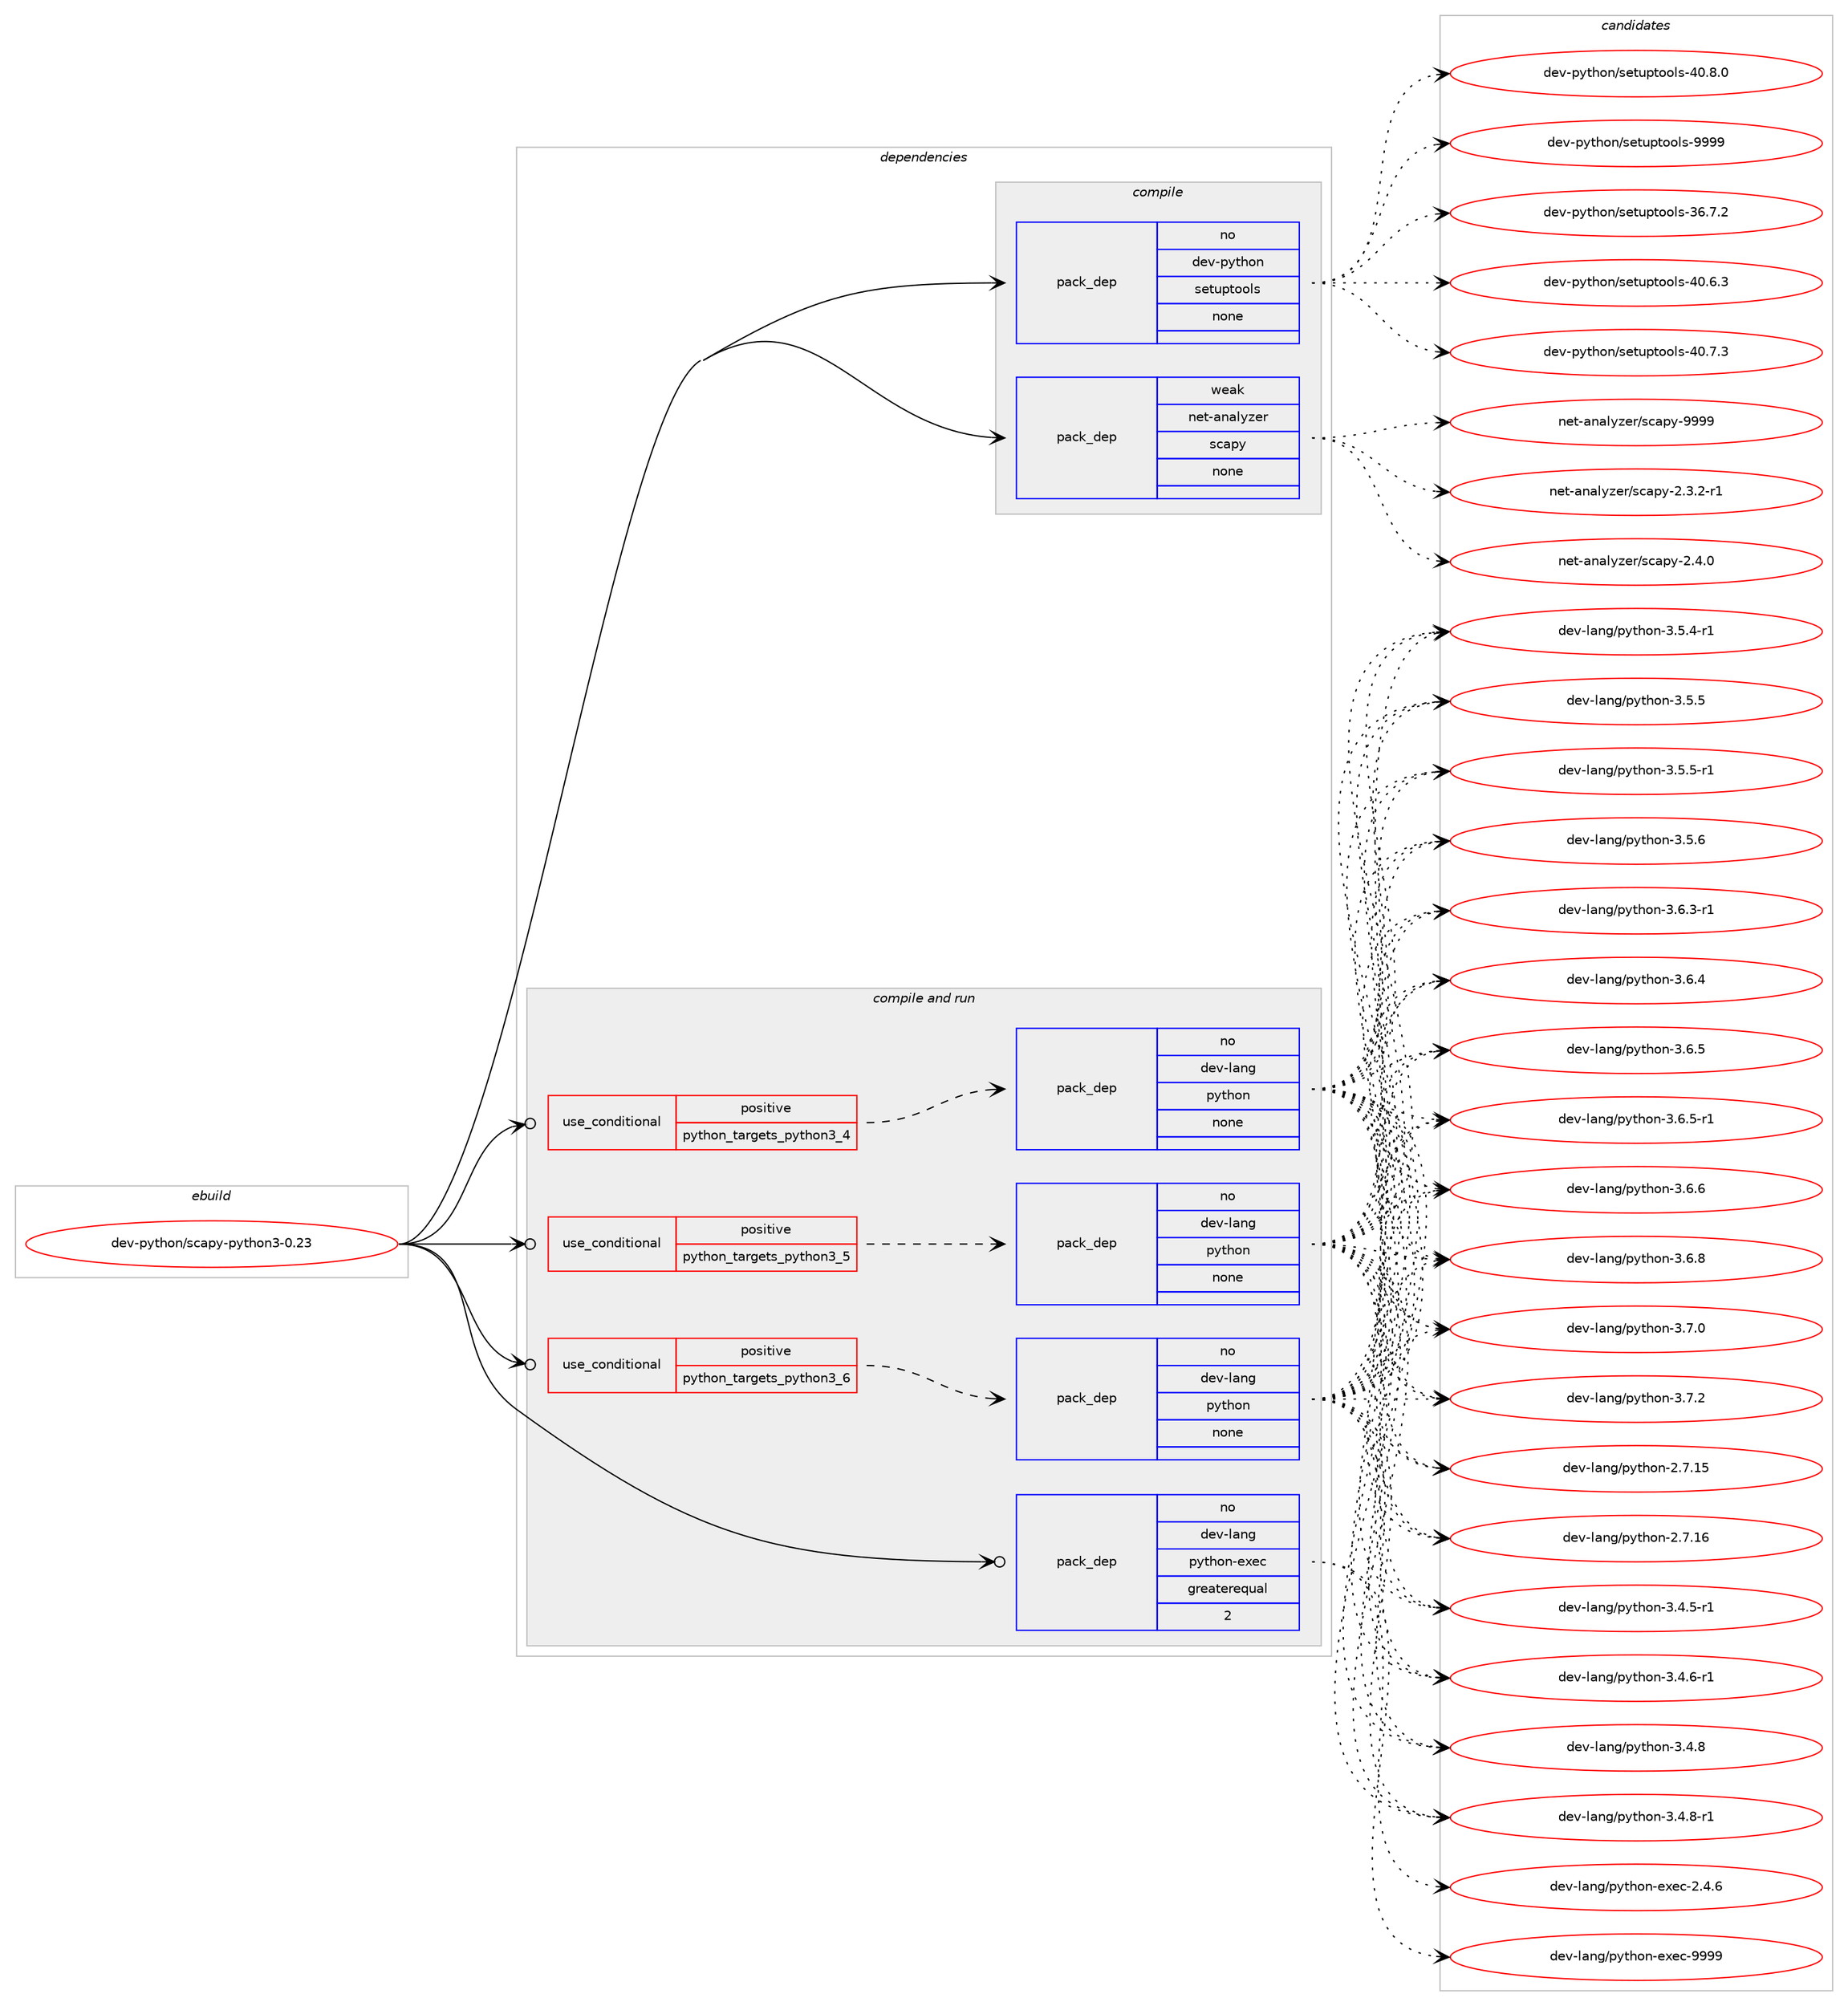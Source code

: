 digraph prolog {

# *************
# Graph options
# *************

newrank=true;
concentrate=true;
compound=true;
graph [rankdir=LR,fontname=Helvetica,fontsize=10,ranksep=1.5];#, ranksep=2.5, nodesep=0.2];
edge  [arrowhead=vee];
node  [fontname=Helvetica,fontsize=10];

# **********
# The ebuild
# **********

subgraph cluster_leftcol {
color=gray;
rank=same;
label=<<i>ebuild</i>>;
id [label="dev-python/scapy-python3-0.23", color=red, width=4, href="../dev-python/scapy-python3-0.23.svg"];
}

# ****************
# The dependencies
# ****************

subgraph cluster_midcol {
color=gray;
label=<<i>dependencies</i>>;
subgraph cluster_compile {
fillcolor="#eeeeee";
style=filled;
label=<<i>compile</i>>;
subgraph pack1032635 {
dependency1440248 [label=<<TABLE BORDER="0" CELLBORDER="1" CELLSPACING="0" CELLPADDING="4" WIDTH="220"><TR><TD ROWSPAN="6" CELLPADDING="30">pack_dep</TD></TR><TR><TD WIDTH="110">no</TD></TR><TR><TD>dev-python</TD></TR><TR><TD>setuptools</TD></TR><TR><TD>none</TD></TR><TR><TD></TD></TR></TABLE>>, shape=none, color=blue];
}
id:e -> dependency1440248:w [weight=20,style="solid",arrowhead="vee"];
subgraph pack1032636 {
dependency1440249 [label=<<TABLE BORDER="0" CELLBORDER="1" CELLSPACING="0" CELLPADDING="4" WIDTH="220"><TR><TD ROWSPAN="6" CELLPADDING="30">pack_dep</TD></TR><TR><TD WIDTH="110">weak</TD></TR><TR><TD>net-analyzer</TD></TR><TR><TD>scapy</TD></TR><TR><TD>none</TD></TR><TR><TD></TD></TR></TABLE>>, shape=none, color=blue];
}
id:e -> dependency1440249:w [weight=20,style="solid",arrowhead="vee"];
}
subgraph cluster_compileandrun {
fillcolor="#eeeeee";
style=filled;
label=<<i>compile and run</i>>;
subgraph cond384251 {
dependency1440250 [label=<<TABLE BORDER="0" CELLBORDER="1" CELLSPACING="0" CELLPADDING="4"><TR><TD ROWSPAN="3" CELLPADDING="10">use_conditional</TD></TR><TR><TD>positive</TD></TR><TR><TD>python_targets_python3_4</TD></TR></TABLE>>, shape=none, color=red];
subgraph pack1032637 {
dependency1440251 [label=<<TABLE BORDER="0" CELLBORDER="1" CELLSPACING="0" CELLPADDING="4" WIDTH="220"><TR><TD ROWSPAN="6" CELLPADDING="30">pack_dep</TD></TR><TR><TD WIDTH="110">no</TD></TR><TR><TD>dev-lang</TD></TR><TR><TD>python</TD></TR><TR><TD>none</TD></TR><TR><TD></TD></TR></TABLE>>, shape=none, color=blue];
}
dependency1440250:e -> dependency1440251:w [weight=20,style="dashed",arrowhead="vee"];
}
id:e -> dependency1440250:w [weight=20,style="solid",arrowhead="odotvee"];
subgraph cond384252 {
dependency1440252 [label=<<TABLE BORDER="0" CELLBORDER="1" CELLSPACING="0" CELLPADDING="4"><TR><TD ROWSPAN="3" CELLPADDING="10">use_conditional</TD></TR><TR><TD>positive</TD></TR><TR><TD>python_targets_python3_5</TD></TR></TABLE>>, shape=none, color=red];
subgraph pack1032638 {
dependency1440253 [label=<<TABLE BORDER="0" CELLBORDER="1" CELLSPACING="0" CELLPADDING="4" WIDTH="220"><TR><TD ROWSPAN="6" CELLPADDING="30">pack_dep</TD></TR><TR><TD WIDTH="110">no</TD></TR><TR><TD>dev-lang</TD></TR><TR><TD>python</TD></TR><TR><TD>none</TD></TR><TR><TD></TD></TR></TABLE>>, shape=none, color=blue];
}
dependency1440252:e -> dependency1440253:w [weight=20,style="dashed",arrowhead="vee"];
}
id:e -> dependency1440252:w [weight=20,style="solid",arrowhead="odotvee"];
subgraph cond384253 {
dependency1440254 [label=<<TABLE BORDER="0" CELLBORDER="1" CELLSPACING="0" CELLPADDING="4"><TR><TD ROWSPAN="3" CELLPADDING="10">use_conditional</TD></TR><TR><TD>positive</TD></TR><TR><TD>python_targets_python3_6</TD></TR></TABLE>>, shape=none, color=red];
subgraph pack1032639 {
dependency1440255 [label=<<TABLE BORDER="0" CELLBORDER="1" CELLSPACING="0" CELLPADDING="4" WIDTH="220"><TR><TD ROWSPAN="6" CELLPADDING="30">pack_dep</TD></TR><TR><TD WIDTH="110">no</TD></TR><TR><TD>dev-lang</TD></TR><TR><TD>python</TD></TR><TR><TD>none</TD></TR><TR><TD></TD></TR></TABLE>>, shape=none, color=blue];
}
dependency1440254:e -> dependency1440255:w [weight=20,style="dashed",arrowhead="vee"];
}
id:e -> dependency1440254:w [weight=20,style="solid",arrowhead="odotvee"];
subgraph pack1032640 {
dependency1440256 [label=<<TABLE BORDER="0" CELLBORDER="1" CELLSPACING="0" CELLPADDING="4" WIDTH="220"><TR><TD ROWSPAN="6" CELLPADDING="30">pack_dep</TD></TR><TR><TD WIDTH="110">no</TD></TR><TR><TD>dev-lang</TD></TR><TR><TD>python-exec</TD></TR><TR><TD>greaterequal</TD></TR><TR><TD>2</TD></TR></TABLE>>, shape=none, color=blue];
}
id:e -> dependency1440256:w [weight=20,style="solid",arrowhead="odotvee"];
}
subgraph cluster_run {
fillcolor="#eeeeee";
style=filled;
label=<<i>run</i>>;
}
}

# **************
# The candidates
# **************

subgraph cluster_choices {
rank=same;
color=gray;
label=<<i>candidates</i>>;

subgraph choice1032635 {
color=black;
nodesep=1;
choice100101118451121211161041111104711510111611711211611111110811545515446554650 [label="dev-python/setuptools-36.7.2", color=red, width=4,href="../dev-python/setuptools-36.7.2.svg"];
choice100101118451121211161041111104711510111611711211611111110811545524846544651 [label="dev-python/setuptools-40.6.3", color=red, width=4,href="../dev-python/setuptools-40.6.3.svg"];
choice100101118451121211161041111104711510111611711211611111110811545524846554651 [label="dev-python/setuptools-40.7.3", color=red, width=4,href="../dev-python/setuptools-40.7.3.svg"];
choice100101118451121211161041111104711510111611711211611111110811545524846564648 [label="dev-python/setuptools-40.8.0", color=red, width=4,href="../dev-python/setuptools-40.8.0.svg"];
choice10010111845112121116104111110471151011161171121161111111081154557575757 [label="dev-python/setuptools-9999", color=red, width=4,href="../dev-python/setuptools-9999.svg"];
dependency1440248:e -> choice100101118451121211161041111104711510111611711211611111110811545515446554650:w [style=dotted,weight="100"];
dependency1440248:e -> choice100101118451121211161041111104711510111611711211611111110811545524846544651:w [style=dotted,weight="100"];
dependency1440248:e -> choice100101118451121211161041111104711510111611711211611111110811545524846554651:w [style=dotted,weight="100"];
dependency1440248:e -> choice100101118451121211161041111104711510111611711211611111110811545524846564648:w [style=dotted,weight="100"];
dependency1440248:e -> choice10010111845112121116104111110471151011161171121161111111081154557575757:w [style=dotted,weight="100"];
}
subgraph choice1032636 {
color=black;
nodesep=1;
choice1101011164597110971081211221011144711599971121214550465146504511449 [label="net-analyzer/scapy-2.3.2-r1", color=red, width=4,href="../net-analyzer/scapy-2.3.2-r1.svg"];
choice110101116459711097108121122101114471159997112121455046524648 [label="net-analyzer/scapy-2.4.0", color=red, width=4,href="../net-analyzer/scapy-2.4.0.svg"];
choice1101011164597110971081211221011144711599971121214557575757 [label="net-analyzer/scapy-9999", color=red, width=4,href="../net-analyzer/scapy-9999.svg"];
dependency1440249:e -> choice1101011164597110971081211221011144711599971121214550465146504511449:w [style=dotted,weight="100"];
dependency1440249:e -> choice110101116459711097108121122101114471159997112121455046524648:w [style=dotted,weight="100"];
dependency1440249:e -> choice1101011164597110971081211221011144711599971121214557575757:w [style=dotted,weight="100"];
}
subgraph choice1032637 {
color=black;
nodesep=1;
choice10010111845108971101034711212111610411111045504655464953 [label="dev-lang/python-2.7.15", color=red, width=4,href="../dev-lang/python-2.7.15.svg"];
choice10010111845108971101034711212111610411111045504655464954 [label="dev-lang/python-2.7.16", color=red, width=4,href="../dev-lang/python-2.7.16.svg"];
choice1001011184510897110103471121211161041111104551465246534511449 [label="dev-lang/python-3.4.5-r1", color=red, width=4,href="../dev-lang/python-3.4.5-r1.svg"];
choice1001011184510897110103471121211161041111104551465246544511449 [label="dev-lang/python-3.4.6-r1", color=red, width=4,href="../dev-lang/python-3.4.6-r1.svg"];
choice100101118451089711010347112121116104111110455146524656 [label="dev-lang/python-3.4.8", color=red, width=4,href="../dev-lang/python-3.4.8.svg"];
choice1001011184510897110103471121211161041111104551465246564511449 [label="dev-lang/python-3.4.8-r1", color=red, width=4,href="../dev-lang/python-3.4.8-r1.svg"];
choice1001011184510897110103471121211161041111104551465346524511449 [label="dev-lang/python-3.5.4-r1", color=red, width=4,href="../dev-lang/python-3.5.4-r1.svg"];
choice100101118451089711010347112121116104111110455146534653 [label="dev-lang/python-3.5.5", color=red, width=4,href="../dev-lang/python-3.5.5.svg"];
choice1001011184510897110103471121211161041111104551465346534511449 [label="dev-lang/python-3.5.5-r1", color=red, width=4,href="../dev-lang/python-3.5.5-r1.svg"];
choice100101118451089711010347112121116104111110455146534654 [label="dev-lang/python-3.5.6", color=red, width=4,href="../dev-lang/python-3.5.6.svg"];
choice1001011184510897110103471121211161041111104551465446514511449 [label="dev-lang/python-3.6.3-r1", color=red, width=4,href="../dev-lang/python-3.6.3-r1.svg"];
choice100101118451089711010347112121116104111110455146544652 [label="dev-lang/python-3.6.4", color=red, width=4,href="../dev-lang/python-3.6.4.svg"];
choice100101118451089711010347112121116104111110455146544653 [label="dev-lang/python-3.6.5", color=red, width=4,href="../dev-lang/python-3.6.5.svg"];
choice1001011184510897110103471121211161041111104551465446534511449 [label="dev-lang/python-3.6.5-r1", color=red, width=4,href="../dev-lang/python-3.6.5-r1.svg"];
choice100101118451089711010347112121116104111110455146544654 [label="dev-lang/python-3.6.6", color=red, width=4,href="../dev-lang/python-3.6.6.svg"];
choice100101118451089711010347112121116104111110455146544656 [label="dev-lang/python-3.6.8", color=red, width=4,href="../dev-lang/python-3.6.8.svg"];
choice100101118451089711010347112121116104111110455146554648 [label="dev-lang/python-3.7.0", color=red, width=4,href="../dev-lang/python-3.7.0.svg"];
choice100101118451089711010347112121116104111110455146554650 [label="dev-lang/python-3.7.2", color=red, width=4,href="../dev-lang/python-3.7.2.svg"];
dependency1440251:e -> choice10010111845108971101034711212111610411111045504655464953:w [style=dotted,weight="100"];
dependency1440251:e -> choice10010111845108971101034711212111610411111045504655464954:w [style=dotted,weight="100"];
dependency1440251:e -> choice1001011184510897110103471121211161041111104551465246534511449:w [style=dotted,weight="100"];
dependency1440251:e -> choice1001011184510897110103471121211161041111104551465246544511449:w [style=dotted,weight="100"];
dependency1440251:e -> choice100101118451089711010347112121116104111110455146524656:w [style=dotted,weight="100"];
dependency1440251:e -> choice1001011184510897110103471121211161041111104551465246564511449:w [style=dotted,weight="100"];
dependency1440251:e -> choice1001011184510897110103471121211161041111104551465346524511449:w [style=dotted,weight="100"];
dependency1440251:e -> choice100101118451089711010347112121116104111110455146534653:w [style=dotted,weight="100"];
dependency1440251:e -> choice1001011184510897110103471121211161041111104551465346534511449:w [style=dotted,weight="100"];
dependency1440251:e -> choice100101118451089711010347112121116104111110455146534654:w [style=dotted,weight="100"];
dependency1440251:e -> choice1001011184510897110103471121211161041111104551465446514511449:w [style=dotted,weight="100"];
dependency1440251:e -> choice100101118451089711010347112121116104111110455146544652:w [style=dotted,weight="100"];
dependency1440251:e -> choice100101118451089711010347112121116104111110455146544653:w [style=dotted,weight="100"];
dependency1440251:e -> choice1001011184510897110103471121211161041111104551465446534511449:w [style=dotted,weight="100"];
dependency1440251:e -> choice100101118451089711010347112121116104111110455146544654:w [style=dotted,weight="100"];
dependency1440251:e -> choice100101118451089711010347112121116104111110455146544656:w [style=dotted,weight="100"];
dependency1440251:e -> choice100101118451089711010347112121116104111110455146554648:w [style=dotted,weight="100"];
dependency1440251:e -> choice100101118451089711010347112121116104111110455146554650:w [style=dotted,weight="100"];
}
subgraph choice1032638 {
color=black;
nodesep=1;
choice10010111845108971101034711212111610411111045504655464953 [label="dev-lang/python-2.7.15", color=red, width=4,href="../dev-lang/python-2.7.15.svg"];
choice10010111845108971101034711212111610411111045504655464954 [label="dev-lang/python-2.7.16", color=red, width=4,href="../dev-lang/python-2.7.16.svg"];
choice1001011184510897110103471121211161041111104551465246534511449 [label="dev-lang/python-3.4.5-r1", color=red, width=4,href="../dev-lang/python-3.4.5-r1.svg"];
choice1001011184510897110103471121211161041111104551465246544511449 [label="dev-lang/python-3.4.6-r1", color=red, width=4,href="../dev-lang/python-3.4.6-r1.svg"];
choice100101118451089711010347112121116104111110455146524656 [label="dev-lang/python-3.4.8", color=red, width=4,href="../dev-lang/python-3.4.8.svg"];
choice1001011184510897110103471121211161041111104551465246564511449 [label="dev-lang/python-3.4.8-r1", color=red, width=4,href="../dev-lang/python-3.4.8-r1.svg"];
choice1001011184510897110103471121211161041111104551465346524511449 [label="dev-lang/python-3.5.4-r1", color=red, width=4,href="../dev-lang/python-3.5.4-r1.svg"];
choice100101118451089711010347112121116104111110455146534653 [label="dev-lang/python-3.5.5", color=red, width=4,href="../dev-lang/python-3.5.5.svg"];
choice1001011184510897110103471121211161041111104551465346534511449 [label="dev-lang/python-3.5.5-r1", color=red, width=4,href="../dev-lang/python-3.5.5-r1.svg"];
choice100101118451089711010347112121116104111110455146534654 [label="dev-lang/python-3.5.6", color=red, width=4,href="../dev-lang/python-3.5.6.svg"];
choice1001011184510897110103471121211161041111104551465446514511449 [label="dev-lang/python-3.6.3-r1", color=red, width=4,href="../dev-lang/python-3.6.3-r1.svg"];
choice100101118451089711010347112121116104111110455146544652 [label="dev-lang/python-3.6.4", color=red, width=4,href="../dev-lang/python-3.6.4.svg"];
choice100101118451089711010347112121116104111110455146544653 [label="dev-lang/python-3.6.5", color=red, width=4,href="../dev-lang/python-3.6.5.svg"];
choice1001011184510897110103471121211161041111104551465446534511449 [label="dev-lang/python-3.6.5-r1", color=red, width=4,href="../dev-lang/python-3.6.5-r1.svg"];
choice100101118451089711010347112121116104111110455146544654 [label="dev-lang/python-3.6.6", color=red, width=4,href="../dev-lang/python-3.6.6.svg"];
choice100101118451089711010347112121116104111110455146544656 [label="dev-lang/python-3.6.8", color=red, width=4,href="../dev-lang/python-3.6.8.svg"];
choice100101118451089711010347112121116104111110455146554648 [label="dev-lang/python-3.7.0", color=red, width=4,href="../dev-lang/python-3.7.0.svg"];
choice100101118451089711010347112121116104111110455146554650 [label="dev-lang/python-3.7.2", color=red, width=4,href="../dev-lang/python-3.7.2.svg"];
dependency1440253:e -> choice10010111845108971101034711212111610411111045504655464953:w [style=dotted,weight="100"];
dependency1440253:e -> choice10010111845108971101034711212111610411111045504655464954:w [style=dotted,weight="100"];
dependency1440253:e -> choice1001011184510897110103471121211161041111104551465246534511449:w [style=dotted,weight="100"];
dependency1440253:e -> choice1001011184510897110103471121211161041111104551465246544511449:w [style=dotted,weight="100"];
dependency1440253:e -> choice100101118451089711010347112121116104111110455146524656:w [style=dotted,weight="100"];
dependency1440253:e -> choice1001011184510897110103471121211161041111104551465246564511449:w [style=dotted,weight="100"];
dependency1440253:e -> choice1001011184510897110103471121211161041111104551465346524511449:w [style=dotted,weight="100"];
dependency1440253:e -> choice100101118451089711010347112121116104111110455146534653:w [style=dotted,weight="100"];
dependency1440253:e -> choice1001011184510897110103471121211161041111104551465346534511449:w [style=dotted,weight="100"];
dependency1440253:e -> choice100101118451089711010347112121116104111110455146534654:w [style=dotted,weight="100"];
dependency1440253:e -> choice1001011184510897110103471121211161041111104551465446514511449:w [style=dotted,weight="100"];
dependency1440253:e -> choice100101118451089711010347112121116104111110455146544652:w [style=dotted,weight="100"];
dependency1440253:e -> choice100101118451089711010347112121116104111110455146544653:w [style=dotted,weight="100"];
dependency1440253:e -> choice1001011184510897110103471121211161041111104551465446534511449:w [style=dotted,weight="100"];
dependency1440253:e -> choice100101118451089711010347112121116104111110455146544654:w [style=dotted,weight="100"];
dependency1440253:e -> choice100101118451089711010347112121116104111110455146544656:w [style=dotted,weight="100"];
dependency1440253:e -> choice100101118451089711010347112121116104111110455146554648:w [style=dotted,weight="100"];
dependency1440253:e -> choice100101118451089711010347112121116104111110455146554650:w [style=dotted,weight="100"];
}
subgraph choice1032639 {
color=black;
nodesep=1;
choice10010111845108971101034711212111610411111045504655464953 [label="dev-lang/python-2.7.15", color=red, width=4,href="../dev-lang/python-2.7.15.svg"];
choice10010111845108971101034711212111610411111045504655464954 [label="dev-lang/python-2.7.16", color=red, width=4,href="../dev-lang/python-2.7.16.svg"];
choice1001011184510897110103471121211161041111104551465246534511449 [label="dev-lang/python-3.4.5-r1", color=red, width=4,href="../dev-lang/python-3.4.5-r1.svg"];
choice1001011184510897110103471121211161041111104551465246544511449 [label="dev-lang/python-3.4.6-r1", color=red, width=4,href="../dev-lang/python-3.4.6-r1.svg"];
choice100101118451089711010347112121116104111110455146524656 [label="dev-lang/python-3.4.8", color=red, width=4,href="../dev-lang/python-3.4.8.svg"];
choice1001011184510897110103471121211161041111104551465246564511449 [label="dev-lang/python-3.4.8-r1", color=red, width=4,href="../dev-lang/python-3.4.8-r1.svg"];
choice1001011184510897110103471121211161041111104551465346524511449 [label="dev-lang/python-3.5.4-r1", color=red, width=4,href="../dev-lang/python-3.5.4-r1.svg"];
choice100101118451089711010347112121116104111110455146534653 [label="dev-lang/python-3.5.5", color=red, width=4,href="../dev-lang/python-3.5.5.svg"];
choice1001011184510897110103471121211161041111104551465346534511449 [label="dev-lang/python-3.5.5-r1", color=red, width=4,href="../dev-lang/python-3.5.5-r1.svg"];
choice100101118451089711010347112121116104111110455146534654 [label="dev-lang/python-3.5.6", color=red, width=4,href="../dev-lang/python-3.5.6.svg"];
choice1001011184510897110103471121211161041111104551465446514511449 [label="dev-lang/python-3.6.3-r1", color=red, width=4,href="../dev-lang/python-3.6.3-r1.svg"];
choice100101118451089711010347112121116104111110455146544652 [label="dev-lang/python-3.6.4", color=red, width=4,href="../dev-lang/python-3.6.4.svg"];
choice100101118451089711010347112121116104111110455146544653 [label="dev-lang/python-3.6.5", color=red, width=4,href="../dev-lang/python-3.6.5.svg"];
choice1001011184510897110103471121211161041111104551465446534511449 [label="dev-lang/python-3.6.5-r1", color=red, width=4,href="../dev-lang/python-3.6.5-r1.svg"];
choice100101118451089711010347112121116104111110455146544654 [label="dev-lang/python-3.6.6", color=red, width=4,href="../dev-lang/python-3.6.6.svg"];
choice100101118451089711010347112121116104111110455146544656 [label="dev-lang/python-3.6.8", color=red, width=4,href="../dev-lang/python-3.6.8.svg"];
choice100101118451089711010347112121116104111110455146554648 [label="dev-lang/python-3.7.0", color=red, width=4,href="../dev-lang/python-3.7.0.svg"];
choice100101118451089711010347112121116104111110455146554650 [label="dev-lang/python-3.7.2", color=red, width=4,href="../dev-lang/python-3.7.2.svg"];
dependency1440255:e -> choice10010111845108971101034711212111610411111045504655464953:w [style=dotted,weight="100"];
dependency1440255:e -> choice10010111845108971101034711212111610411111045504655464954:w [style=dotted,weight="100"];
dependency1440255:e -> choice1001011184510897110103471121211161041111104551465246534511449:w [style=dotted,weight="100"];
dependency1440255:e -> choice1001011184510897110103471121211161041111104551465246544511449:w [style=dotted,weight="100"];
dependency1440255:e -> choice100101118451089711010347112121116104111110455146524656:w [style=dotted,weight="100"];
dependency1440255:e -> choice1001011184510897110103471121211161041111104551465246564511449:w [style=dotted,weight="100"];
dependency1440255:e -> choice1001011184510897110103471121211161041111104551465346524511449:w [style=dotted,weight="100"];
dependency1440255:e -> choice100101118451089711010347112121116104111110455146534653:w [style=dotted,weight="100"];
dependency1440255:e -> choice1001011184510897110103471121211161041111104551465346534511449:w [style=dotted,weight="100"];
dependency1440255:e -> choice100101118451089711010347112121116104111110455146534654:w [style=dotted,weight="100"];
dependency1440255:e -> choice1001011184510897110103471121211161041111104551465446514511449:w [style=dotted,weight="100"];
dependency1440255:e -> choice100101118451089711010347112121116104111110455146544652:w [style=dotted,weight="100"];
dependency1440255:e -> choice100101118451089711010347112121116104111110455146544653:w [style=dotted,weight="100"];
dependency1440255:e -> choice1001011184510897110103471121211161041111104551465446534511449:w [style=dotted,weight="100"];
dependency1440255:e -> choice100101118451089711010347112121116104111110455146544654:w [style=dotted,weight="100"];
dependency1440255:e -> choice100101118451089711010347112121116104111110455146544656:w [style=dotted,weight="100"];
dependency1440255:e -> choice100101118451089711010347112121116104111110455146554648:w [style=dotted,weight="100"];
dependency1440255:e -> choice100101118451089711010347112121116104111110455146554650:w [style=dotted,weight="100"];
}
subgraph choice1032640 {
color=black;
nodesep=1;
choice1001011184510897110103471121211161041111104510112010199455046524654 [label="dev-lang/python-exec-2.4.6", color=red, width=4,href="../dev-lang/python-exec-2.4.6.svg"];
choice10010111845108971101034711212111610411111045101120101994557575757 [label="dev-lang/python-exec-9999", color=red, width=4,href="../dev-lang/python-exec-9999.svg"];
dependency1440256:e -> choice1001011184510897110103471121211161041111104510112010199455046524654:w [style=dotted,weight="100"];
dependency1440256:e -> choice10010111845108971101034711212111610411111045101120101994557575757:w [style=dotted,weight="100"];
}
}

}
